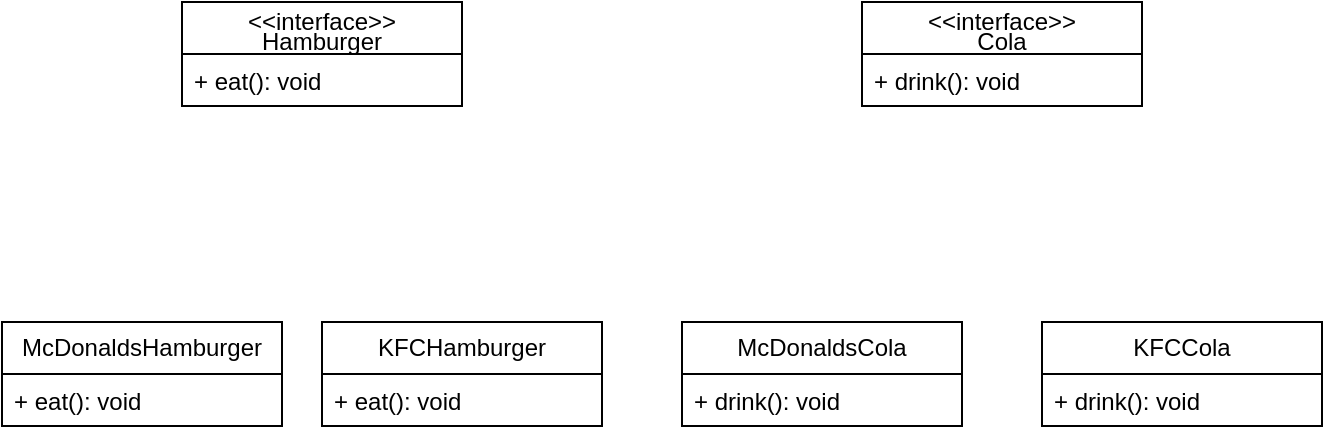 <mxfile version="24.4.7" type="github">
  <diagram id="C5RBs43oDa-KdzZeNtuy" name="Page-1">
    <mxGraphModel dx="680" dy="748" grid="1" gridSize="10" guides="1" tooltips="1" connect="1" arrows="1" fold="1" page="1" pageScale="1" pageWidth="827" pageHeight="1169" math="0" shadow="0">
      <root>
        <mxCell id="WIyWlLk6GJQsqaUBKTNV-0" />
        <mxCell id="WIyWlLk6GJQsqaUBKTNV-1" parent="WIyWlLk6GJQsqaUBKTNV-0" />
        <mxCell id="SGhk2Wow4PZlEro5N7NK-0" value="&amp;lt;&amp;lt;interface&amp;gt;&amp;gt;&lt;div style=&quot;line-height: 50%;&quot;&gt;Hamburger&lt;/div&gt;" style="swimlane;fontStyle=0;childLayout=stackLayout;horizontal=1;startSize=26;fillColor=none;horizontalStack=0;resizeParent=1;resizeParentMax=0;resizeLast=0;collapsible=1;marginBottom=0;whiteSpace=wrap;html=1;" vertex="1" parent="WIyWlLk6GJQsqaUBKTNV-1">
          <mxGeometry x="150" y="40" width="140" height="52" as="geometry" />
        </mxCell>
        <mxCell id="SGhk2Wow4PZlEro5N7NK-1" value="+ eat(): void" style="text;strokeColor=none;fillColor=none;align=left;verticalAlign=top;spacingLeft=4;spacingRight=4;overflow=hidden;rotatable=0;points=[[0,0.5],[1,0.5]];portConstraint=eastwest;whiteSpace=wrap;html=1;" vertex="1" parent="SGhk2Wow4PZlEro5N7NK-0">
          <mxGeometry y="26" width="140" height="26" as="geometry" />
        </mxCell>
        <mxCell id="SGhk2Wow4PZlEro5N7NK-5" value="&amp;lt;&amp;lt;interface&amp;gt;&amp;gt;&lt;div style=&quot;line-height: 50%;&quot;&gt;Cola&lt;/div&gt;" style="swimlane;fontStyle=0;childLayout=stackLayout;horizontal=1;startSize=26;fillColor=none;horizontalStack=0;resizeParent=1;resizeParentMax=0;resizeLast=0;collapsible=1;marginBottom=0;whiteSpace=wrap;html=1;" vertex="1" parent="WIyWlLk6GJQsqaUBKTNV-1">
          <mxGeometry x="490" y="40" width="140" height="52" as="geometry" />
        </mxCell>
        <mxCell id="SGhk2Wow4PZlEro5N7NK-6" value="+ drink(): void" style="text;strokeColor=none;fillColor=none;align=left;verticalAlign=top;spacingLeft=4;spacingRight=4;overflow=hidden;rotatable=0;points=[[0,0.5],[1,0.5]];portConstraint=eastwest;whiteSpace=wrap;html=1;" vertex="1" parent="SGhk2Wow4PZlEro5N7NK-5">
          <mxGeometry y="26" width="140" height="26" as="geometry" />
        </mxCell>
        <mxCell id="SGhk2Wow4PZlEro5N7NK-11" value="McDonaldsHamburger" style="swimlane;fontStyle=0;childLayout=stackLayout;horizontal=1;startSize=26;fillColor=none;horizontalStack=0;resizeParent=1;resizeParentMax=0;resizeLast=0;collapsible=1;marginBottom=0;whiteSpace=wrap;html=1;" vertex="1" parent="WIyWlLk6GJQsqaUBKTNV-1">
          <mxGeometry x="60" y="200" width="140" height="52" as="geometry" />
        </mxCell>
        <mxCell id="SGhk2Wow4PZlEro5N7NK-12" value="+ eat(): void" style="text;strokeColor=none;fillColor=none;align=left;verticalAlign=top;spacingLeft=4;spacingRight=4;overflow=hidden;rotatable=0;points=[[0,0.5],[1,0.5]];portConstraint=eastwest;whiteSpace=wrap;html=1;" vertex="1" parent="SGhk2Wow4PZlEro5N7NK-11">
          <mxGeometry y="26" width="140" height="26" as="geometry" />
        </mxCell>
        <mxCell id="SGhk2Wow4PZlEro5N7NK-27" value="KFCHamburger" style="swimlane;fontStyle=0;childLayout=stackLayout;horizontal=1;startSize=26;fillColor=none;horizontalStack=0;resizeParent=1;resizeParentMax=0;resizeLast=0;collapsible=1;marginBottom=0;whiteSpace=wrap;html=1;" vertex="1" parent="WIyWlLk6GJQsqaUBKTNV-1">
          <mxGeometry x="220" y="200" width="140" height="52" as="geometry" />
        </mxCell>
        <mxCell id="SGhk2Wow4PZlEro5N7NK-28" value="+ eat(): void" style="text;strokeColor=none;fillColor=none;align=left;verticalAlign=top;spacingLeft=4;spacingRight=4;overflow=hidden;rotatable=0;points=[[0,0.5],[1,0.5]];portConstraint=eastwest;whiteSpace=wrap;html=1;" vertex="1" parent="SGhk2Wow4PZlEro5N7NK-27">
          <mxGeometry y="26" width="140" height="26" as="geometry" />
        </mxCell>
        <mxCell id="SGhk2Wow4PZlEro5N7NK-29" value="McDonaldsCola" style="swimlane;fontStyle=0;childLayout=stackLayout;horizontal=1;startSize=26;fillColor=none;horizontalStack=0;resizeParent=1;resizeParentMax=0;resizeLast=0;collapsible=1;marginBottom=0;whiteSpace=wrap;html=1;" vertex="1" parent="WIyWlLk6GJQsqaUBKTNV-1">
          <mxGeometry x="400" y="200" width="140" height="52" as="geometry" />
        </mxCell>
        <mxCell id="SGhk2Wow4PZlEro5N7NK-30" value="+ drink(): void" style="text;strokeColor=none;fillColor=none;align=left;verticalAlign=top;spacingLeft=4;spacingRight=4;overflow=hidden;rotatable=0;points=[[0,0.5],[1,0.5]];portConstraint=eastwest;whiteSpace=wrap;html=1;" vertex="1" parent="SGhk2Wow4PZlEro5N7NK-29">
          <mxGeometry y="26" width="140" height="26" as="geometry" />
        </mxCell>
        <mxCell id="SGhk2Wow4PZlEro5N7NK-31" value="KFCCola" style="swimlane;fontStyle=0;childLayout=stackLayout;horizontal=1;startSize=26;fillColor=none;horizontalStack=0;resizeParent=1;resizeParentMax=0;resizeLast=0;collapsible=1;marginBottom=0;whiteSpace=wrap;html=1;" vertex="1" parent="WIyWlLk6GJQsqaUBKTNV-1">
          <mxGeometry x="580" y="200" width="140" height="52" as="geometry" />
        </mxCell>
        <mxCell id="SGhk2Wow4PZlEro5N7NK-32" value="+ drink(): void" style="text;strokeColor=none;fillColor=none;align=left;verticalAlign=top;spacingLeft=4;spacingRight=4;overflow=hidden;rotatable=0;points=[[0,0.5],[1,0.5]];portConstraint=eastwest;whiteSpace=wrap;html=1;" vertex="1" parent="SGhk2Wow4PZlEro5N7NK-31">
          <mxGeometry y="26" width="140" height="26" as="geometry" />
        </mxCell>
      </root>
    </mxGraphModel>
  </diagram>
</mxfile>
